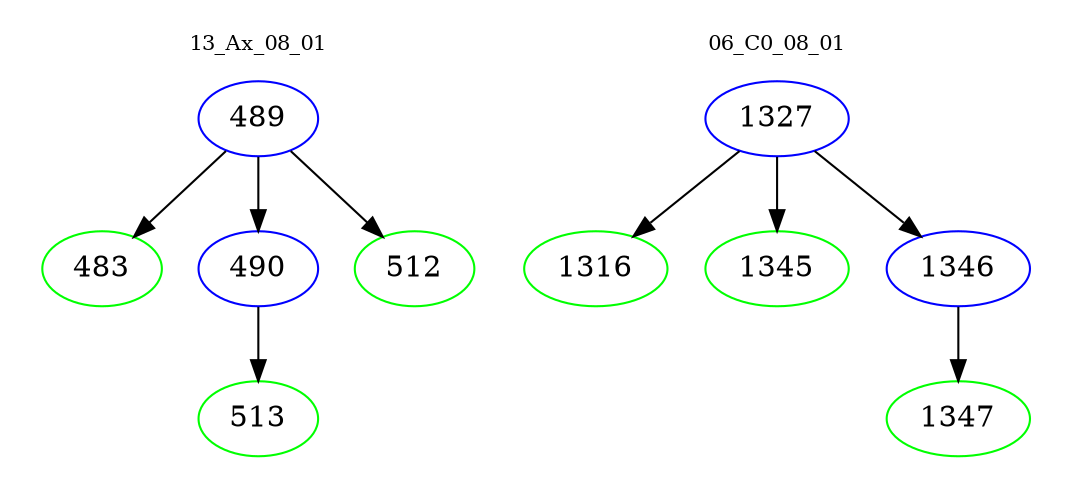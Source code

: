 digraph{
subgraph cluster_0 {
color = white
label = "13_Ax_08_01";
fontsize=10;
T0_489 [label="489", color="blue"]
T0_489 -> T0_483 [color="black"]
T0_483 [label="483", color="green"]
T0_489 -> T0_490 [color="black"]
T0_490 [label="490", color="blue"]
T0_490 -> T0_513 [color="black"]
T0_513 [label="513", color="green"]
T0_489 -> T0_512 [color="black"]
T0_512 [label="512", color="green"]
}
subgraph cluster_1 {
color = white
label = "06_C0_08_01";
fontsize=10;
T1_1327 [label="1327", color="blue"]
T1_1327 -> T1_1316 [color="black"]
T1_1316 [label="1316", color="green"]
T1_1327 -> T1_1345 [color="black"]
T1_1345 [label="1345", color="green"]
T1_1327 -> T1_1346 [color="black"]
T1_1346 [label="1346", color="blue"]
T1_1346 -> T1_1347 [color="black"]
T1_1347 [label="1347", color="green"]
}
}
